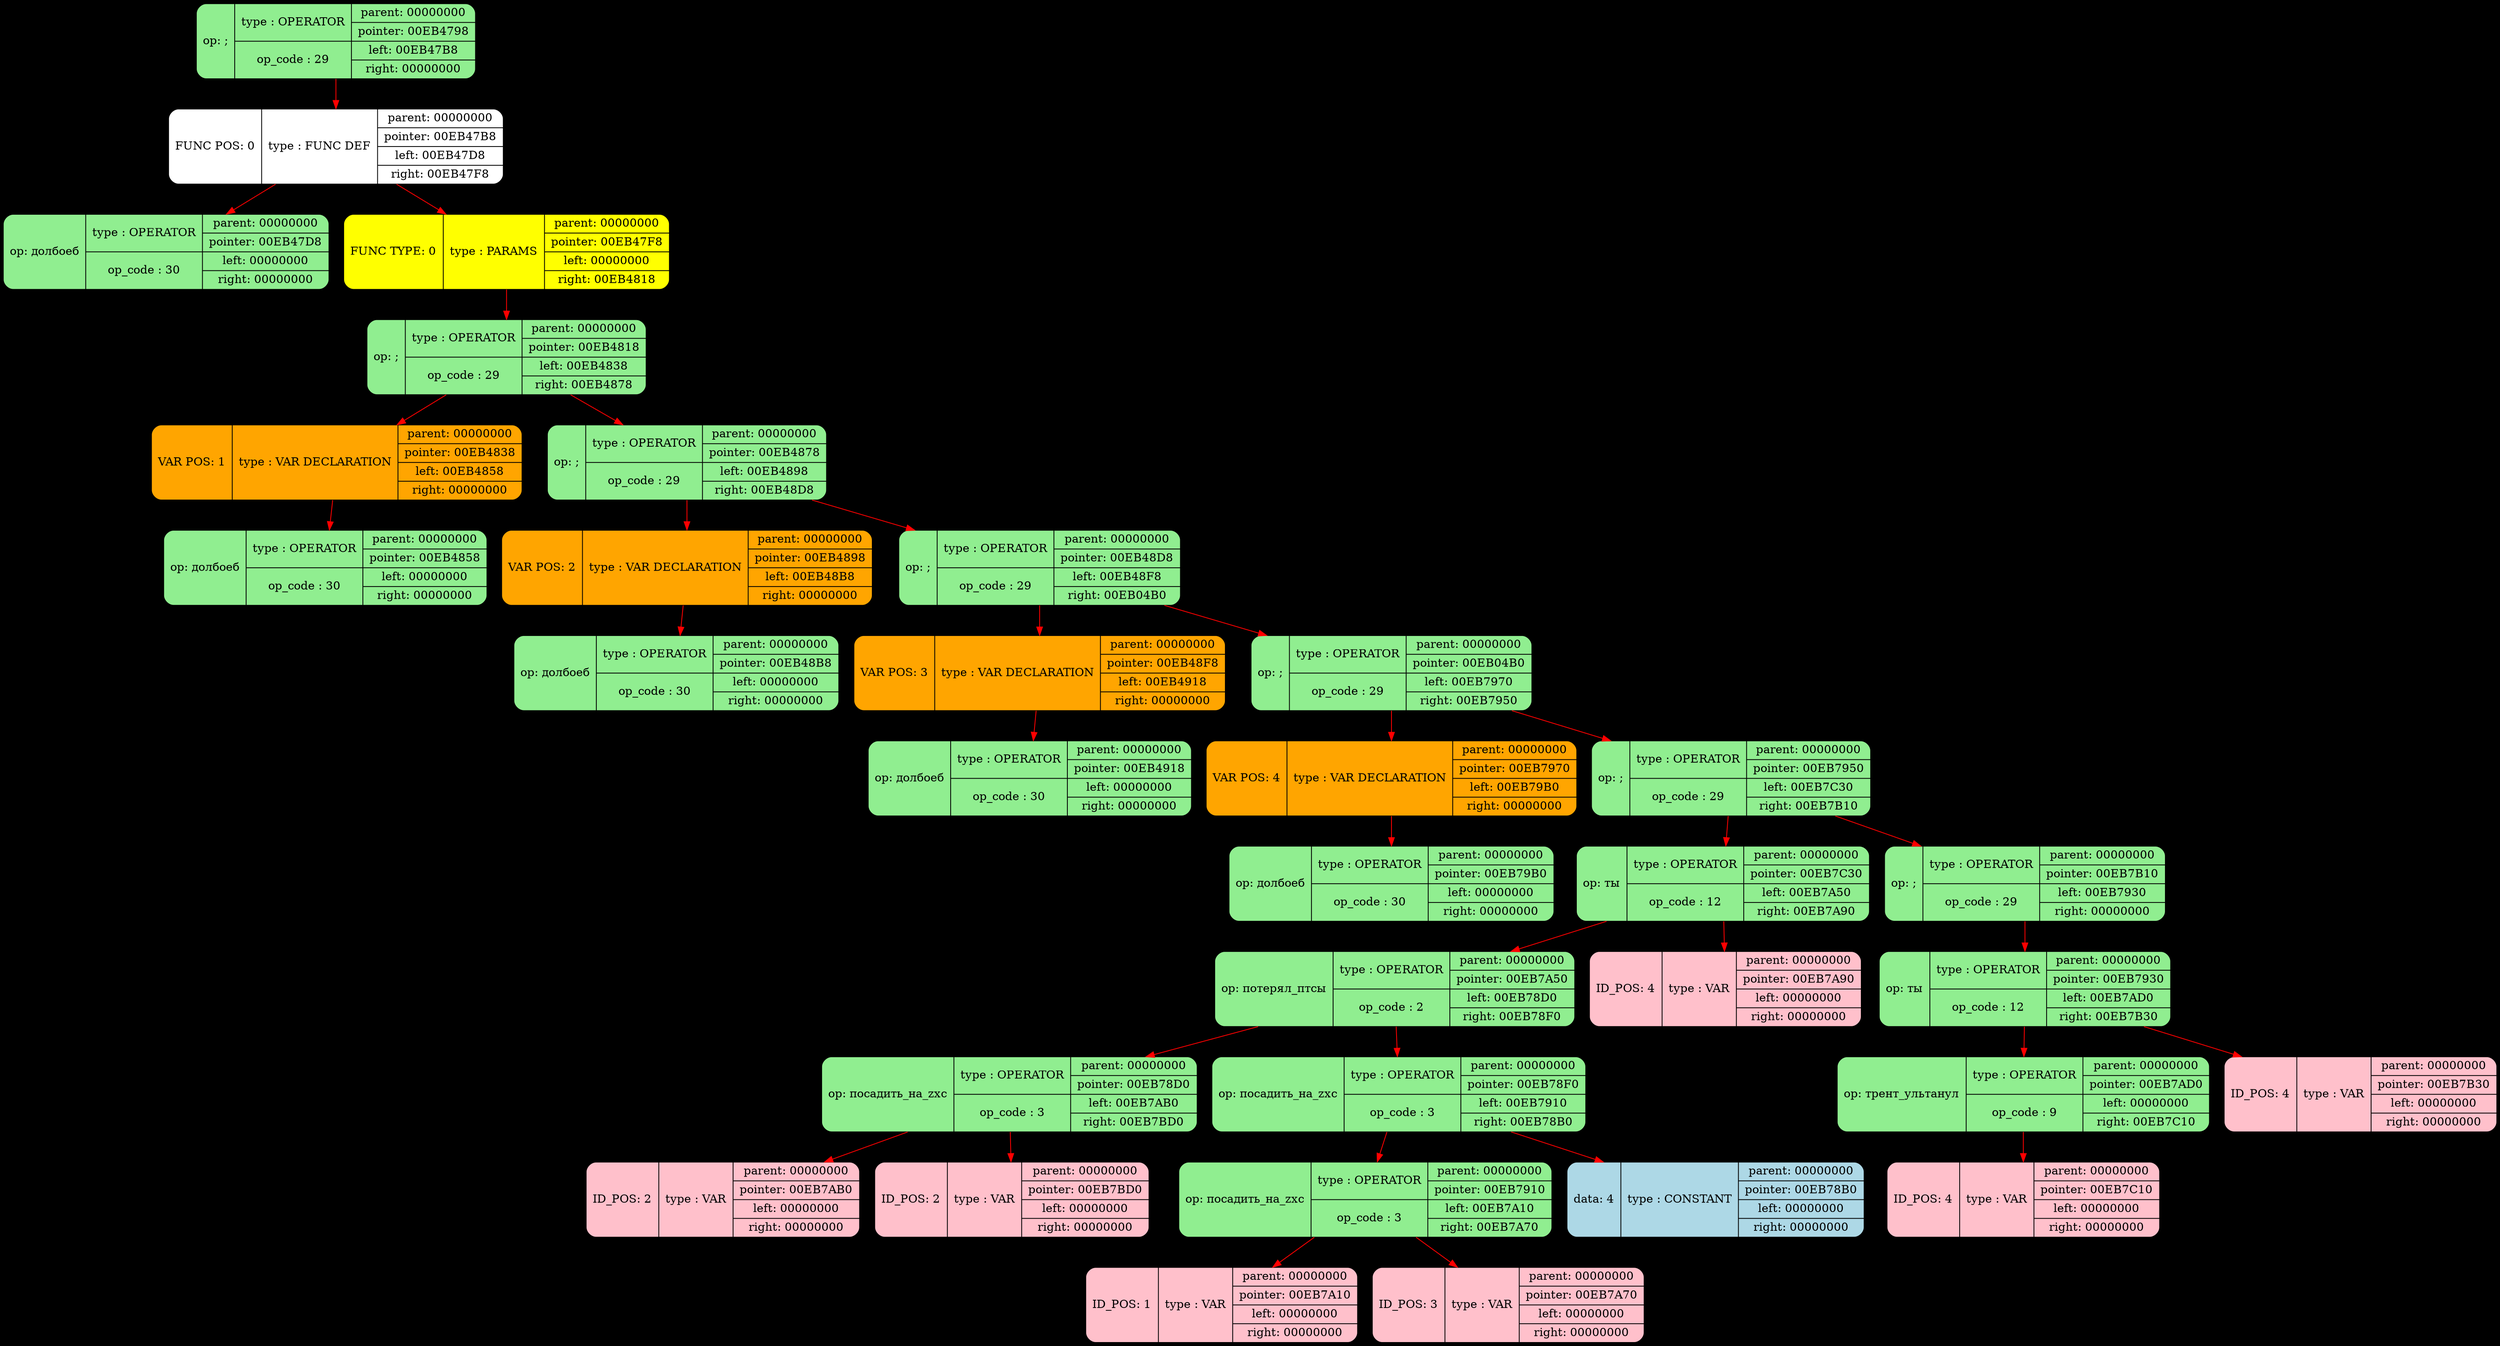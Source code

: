 digraph List
{
	rankdir = TB;
	graph [bgcolor = "black"]
	node[color ="black", fontsize=14, shape = Mrecord];
	edge[color = "red", fontcolor = "blue",fontsize = 12];


node00EB4798 [style = filled, fillcolor = "lightgreen", shape = Mrecord, label = "op: ; | {type : OPERATOR | op_code : 29} | {parent: 00000000 | pointer: 00EB4798 | left: 00EB47B8 | right: 00000000} "]
node00EB47B8 [style = filled, fillcolor = "white", shape = Mrecord, label = "FUNC POS: 0 | type : FUNC DEF | {parent: 00000000 | pointer: 00EB47B8 | left: 00EB47D8 | right: 00EB47F8} "]
node00EB47D8 [style = filled, fillcolor = "lightgreen", shape = Mrecord, label = "op: долбоеб | {type : OPERATOR | op_code : 30} | {parent: 00000000 | pointer: 00EB47D8 | left: 00000000 | right: 00000000} "]
node00EB47F8 [style = filled, fillcolor = "yellow", shape = Mrecord, label = "FUNC TYPE: 0 | type : PARAMS | {parent: 00000000 | pointer: 00EB47F8 | left: 00000000 | right: 00EB4818} "]
node00EB4818 [style = filled, fillcolor = "lightgreen", shape = Mrecord, label = "op: ; | {type : OPERATOR | op_code : 29} | {parent: 00000000 | pointer: 00EB4818 | left: 00EB4838 | right: 00EB4878} "]
node00EB4838 [style = filled, fillcolor = "orange", shape = Mrecord, label = "VAR POS: 1 | type : VAR DECLARATION | {parent: 00000000 | pointer: 00EB4838 | left: 00EB4858 | right: 00000000} "]
node00EB4858 [style = filled, fillcolor = "lightgreen", shape = Mrecord, label = "op: долбоеб | {type : OPERATOR | op_code : 30} | {parent: 00000000 | pointer: 00EB4858 | left: 00000000 | right: 00000000} "]
node00EB4878 [style = filled, fillcolor = "lightgreen", shape = Mrecord, label = "op: ; | {type : OPERATOR | op_code : 29} | {parent: 00000000 | pointer: 00EB4878 | left: 00EB4898 | right: 00EB48D8} "]
node00EB4898 [style = filled, fillcolor = "orange", shape = Mrecord, label = "VAR POS: 2 | type : VAR DECLARATION | {parent: 00000000 | pointer: 00EB4898 | left: 00EB48B8 | right: 00000000} "]
node00EB48B8 [style = filled, fillcolor = "lightgreen", shape = Mrecord, label = "op: долбоеб | {type : OPERATOR | op_code : 30} | {parent: 00000000 | pointer: 00EB48B8 | left: 00000000 | right: 00000000} "]
node00EB48D8 [style = filled, fillcolor = "lightgreen", shape = Mrecord, label = "op: ; | {type : OPERATOR | op_code : 29} | {parent: 00000000 | pointer: 00EB48D8 | left: 00EB48F8 | right: 00EB04B0} "]
node00EB48F8 [style = filled, fillcolor = "orange", shape = Mrecord, label = "VAR POS: 3 | type : VAR DECLARATION | {parent: 00000000 | pointer: 00EB48F8 | left: 00EB4918 | right: 00000000} "]
node00EB4918 [style = filled, fillcolor = "lightgreen", shape = Mrecord, label = "op: долбоеб | {type : OPERATOR | op_code : 30} | {parent: 00000000 | pointer: 00EB4918 | left: 00000000 | right: 00000000} "]
node00EB04B0 [style = filled, fillcolor = "lightgreen", shape = Mrecord, label = "op: ; | {type : OPERATOR | op_code : 29} | {parent: 00000000 | pointer: 00EB04B0 | left: 00EB7970 | right: 00EB7950} "]
node00EB7970 [style = filled, fillcolor = "orange", shape = Mrecord, label = "VAR POS: 4 | type : VAR DECLARATION | {parent: 00000000 | pointer: 00EB7970 | left: 00EB79B0 | right: 00000000} "]
node00EB79B0 [style = filled, fillcolor = "lightgreen", shape = Mrecord, label = "op: долбоеб | {type : OPERATOR | op_code : 30} | {parent: 00000000 | pointer: 00EB79B0 | left: 00000000 | right: 00000000} "]
node00EB7950 [style = filled, fillcolor = "lightgreen", shape = Mrecord, label = "op: ; | {type : OPERATOR | op_code : 29} | {parent: 00000000 | pointer: 00EB7950 | left: 00EB7C30 | right: 00EB7B10} "]
node00EB7C30 [style = filled, fillcolor = "lightgreen", shape = Mrecord, label = "op: ты | {type : OPERATOR | op_code : 12} | {parent: 00000000 | pointer: 00EB7C30 | left: 00EB7A50 | right: 00EB7A90} "]
node00EB7A50 [style = filled, fillcolor = "lightgreen", shape = Mrecord, label = "op: потерял_птсы | {type : OPERATOR | op_code : 2} | {parent: 00000000 | pointer: 00EB7A50 | left: 00EB78D0 | right: 00EB78F0} "]
node00EB78D0 [style = filled, fillcolor = "lightgreen", shape = Mrecord, label = "op: посадить_на_zxc | {type : OPERATOR | op_code : 3} | {parent: 00000000 | pointer: 00EB78D0 | left: 00EB7AB0 | right: 00EB7BD0} "]
node00EB7AB0 [style = filled, fillcolor = "pink", shape = Mrecord, label = "ID_POS: 2 | type : VAR | {parent: 00000000 | pointer: 00EB7AB0 | left: 00000000 | right: 00000000} "]
node00EB7BD0 [style = filled, fillcolor = "pink", shape = Mrecord, label = "ID_POS: 2 | type : VAR | {parent: 00000000 | pointer: 00EB7BD0 | left: 00000000 | right: 00000000} "]
node00EB78F0 [style = filled, fillcolor = "lightgreen", shape = Mrecord, label = "op: посадить_на_zxc | {type : OPERATOR | op_code : 3} | {parent: 00000000 | pointer: 00EB78F0 | left: 00EB7910 | right: 00EB78B0} "]
node00EB7910 [style = filled, fillcolor = "lightgreen", shape = Mrecord, label = "op: посадить_на_zxc | {type : OPERATOR | op_code : 3} | {parent: 00000000 | pointer: 00EB7910 | left: 00EB7A10 | right: 00EB7A70} "]
node00EB7A10 [style = filled, fillcolor = "pink", shape = Mrecord, label = "ID_POS: 1 | type : VAR | {parent: 00000000 | pointer: 00EB7A10 | left: 00000000 | right: 00000000} "]
node00EB7A70 [style = filled, fillcolor = "pink", shape = Mrecord, label = "ID_POS: 3 | type : VAR | {parent: 00000000 | pointer: 00EB7A70 | left: 00000000 | right: 00000000} "]
node00EB78B0 [style = filled, fillcolor = "lightblue", shape = Mrecord, label = "data: 4 | type : CONSTANT | {parent: 00000000 | pointer: 00EB78B0 | left: 00000000 | right: 00000000} "]
node00EB7A90 [style = filled, fillcolor = "pink", shape = Mrecord, label = "ID_POS: 4 | type : VAR | {parent: 00000000 | pointer: 00EB7A90 | left: 00000000 | right: 00000000} "]
node00EB7B10 [style = filled, fillcolor = "lightgreen", shape = Mrecord, label = "op: ; | {type : OPERATOR | op_code : 29} | {parent: 00000000 | pointer: 00EB7B10 | left: 00EB7930 | right: 00000000} "]
node00EB7930 [style = filled, fillcolor = "lightgreen", shape = Mrecord, label = "op: ты | {type : OPERATOR | op_code : 12} | {parent: 00000000 | pointer: 00EB7930 | left: 00EB7AD0 | right: 00EB7B30} "]
node00EB7AD0 [style = filled, fillcolor = "lightgreen", shape = Mrecord, label = "op: трент_ультанул | {type : OPERATOR | op_code : 9} | {parent: 00000000 | pointer: 00EB7AD0 | left: 00000000 | right: 00EB7C10} "]
node00EB7C10 [style = filled, fillcolor = "pink", shape = Mrecord, label = "ID_POS: 4 | type : VAR | {parent: 00000000 | pointer: 00EB7C10 | left: 00000000 | right: 00000000} "]
node00EB7B30 [style = filled, fillcolor = "pink", shape = Mrecord, label = "ID_POS: 4 | type : VAR | {parent: 00000000 | pointer: 00EB7B30 | left: 00000000 | right: 00000000} "]
node00EB4798->node00EB47B8
node00EB47B8->node00EB47D8
node00EB47B8->node00EB47F8
node00EB47F8->node00EB4818
node00EB4818->node00EB4838
node00EB4818->node00EB4878
node00EB4838->node00EB4858
node00EB4878->node00EB4898
node00EB4878->node00EB48D8
node00EB4898->node00EB48B8
node00EB48D8->node00EB48F8
node00EB48D8->node00EB04B0
node00EB48F8->node00EB4918
node00EB04B0->node00EB7970
node00EB04B0->node00EB7950
node00EB7970->node00EB79B0
node00EB7950->node00EB7C30
node00EB7950->node00EB7B10
node00EB7C30->node00EB7A50
node00EB7C30->node00EB7A90
node00EB7A50->node00EB78D0
node00EB7A50->node00EB78F0
node00EB78D0->node00EB7AB0
node00EB78D0->node00EB7BD0
node00EB78F0->node00EB7910
node00EB78F0->node00EB78B0
node00EB7910->node00EB7A10
node00EB7910->node00EB7A70
node00EB7B10->node00EB7930
node00EB7930->node00EB7AD0
node00EB7930->node00EB7B30
node00EB7AD0->node00EB7C10


}